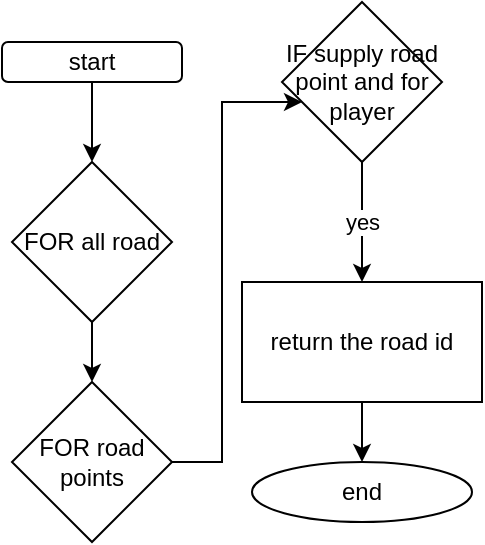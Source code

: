 <mxfile version="17.4.6" type="github">
  <diagram id="OOqziWkwRtvyv3bmPz3J" name="Page-1">
    <mxGraphModel dx="1038" dy="579" grid="1" gridSize="10" guides="1" tooltips="1" connect="1" arrows="1" fold="1" page="1" pageScale="1" pageWidth="850" pageHeight="1100" math="0" shadow="0">
      <root>
        <mxCell id="0" />
        <mxCell id="1" parent="0" />
        <mxCell id="RWmG6j1EICWJ4FtjBhtp-6" value="" style="edgeStyle=orthogonalEdgeStyle;rounded=0;orthogonalLoop=1;jettySize=auto;html=1;" edge="1" parent="1" source="RWmG6j1EICWJ4FtjBhtp-1" target="RWmG6j1EICWJ4FtjBhtp-3">
          <mxGeometry relative="1" as="geometry" />
        </mxCell>
        <mxCell id="RWmG6j1EICWJ4FtjBhtp-1" value="start" style="rounded=1;whiteSpace=wrap;html=1;" vertex="1" parent="1">
          <mxGeometry x="210" y="40" width="90" height="20" as="geometry" />
        </mxCell>
        <mxCell id="RWmG6j1EICWJ4FtjBhtp-5" value="" style="edgeStyle=orthogonalEdgeStyle;rounded=0;orthogonalLoop=1;jettySize=auto;html=1;" edge="1" parent="1" source="RWmG6j1EICWJ4FtjBhtp-3" target="RWmG6j1EICWJ4FtjBhtp-4">
          <mxGeometry relative="1" as="geometry" />
        </mxCell>
        <mxCell id="RWmG6j1EICWJ4FtjBhtp-3" value="FOR all road" style="rhombus;whiteSpace=wrap;html=1;" vertex="1" parent="1">
          <mxGeometry x="215" y="100" width="80" height="80" as="geometry" />
        </mxCell>
        <mxCell id="RWmG6j1EICWJ4FtjBhtp-8" value="" style="edgeStyle=orthogonalEdgeStyle;rounded=0;orthogonalLoop=1;jettySize=auto;html=1;" edge="1" parent="1" source="RWmG6j1EICWJ4FtjBhtp-4" target="RWmG6j1EICWJ4FtjBhtp-7">
          <mxGeometry relative="1" as="geometry">
            <Array as="points">
              <mxPoint x="320" y="250" />
              <mxPoint x="320" y="70" />
            </Array>
          </mxGeometry>
        </mxCell>
        <mxCell id="RWmG6j1EICWJ4FtjBhtp-4" value="FOR road points" style="rhombus;whiteSpace=wrap;html=1;" vertex="1" parent="1">
          <mxGeometry x="215" y="210" width="80" height="80" as="geometry" />
        </mxCell>
        <mxCell id="RWmG6j1EICWJ4FtjBhtp-10" value="yes" style="edgeStyle=orthogonalEdgeStyle;rounded=0;orthogonalLoop=1;jettySize=auto;html=1;" edge="1" parent="1" source="RWmG6j1EICWJ4FtjBhtp-7" target="RWmG6j1EICWJ4FtjBhtp-9">
          <mxGeometry relative="1" as="geometry" />
        </mxCell>
        <mxCell id="RWmG6j1EICWJ4FtjBhtp-7" value="IF supply road point and for player" style="rhombus;whiteSpace=wrap;html=1;" vertex="1" parent="1">
          <mxGeometry x="350" y="20" width="80" height="80" as="geometry" />
        </mxCell>
        <mxCell id="RWmG6j1EICWJ4FtjBhtp-12" value="" style="edgeStyle=orthogonalEdgeStyle;rounded=0;orthogonalLoop=1;jettySize=auto;html=1;" edge="1" parent="1" source="RWmG6j1EICWJ4FtjBhtp-9" target="RWmG6j1EICWJ4FtjBhtp-11">
          <mxGeometry relative="1" as="geometry" />
        </mxCell>
        <mxCell id="RWmG6j1EICWJ4FtjBhtp-9" value="return the road id" style="whiteSpace=wrap;html=1;" vertex="1" parent="1">
          <mxGeometry x="330" y="160" width="120" height="60" as="geometry" />
        </mxCell>
        <mxCell id="RWmG6j1EICWJ4FtjBhtp-11" value="end" style="ellipse;whiteSpace=wrap;html=1;" vertex="1" parent="1">
          <mxGeometry x="335" y="250" width="110" height="30" as="geometry" />
        </mxCell>
      </root>
    </mxGraphModel>
  </diagram>
</mxfile>

